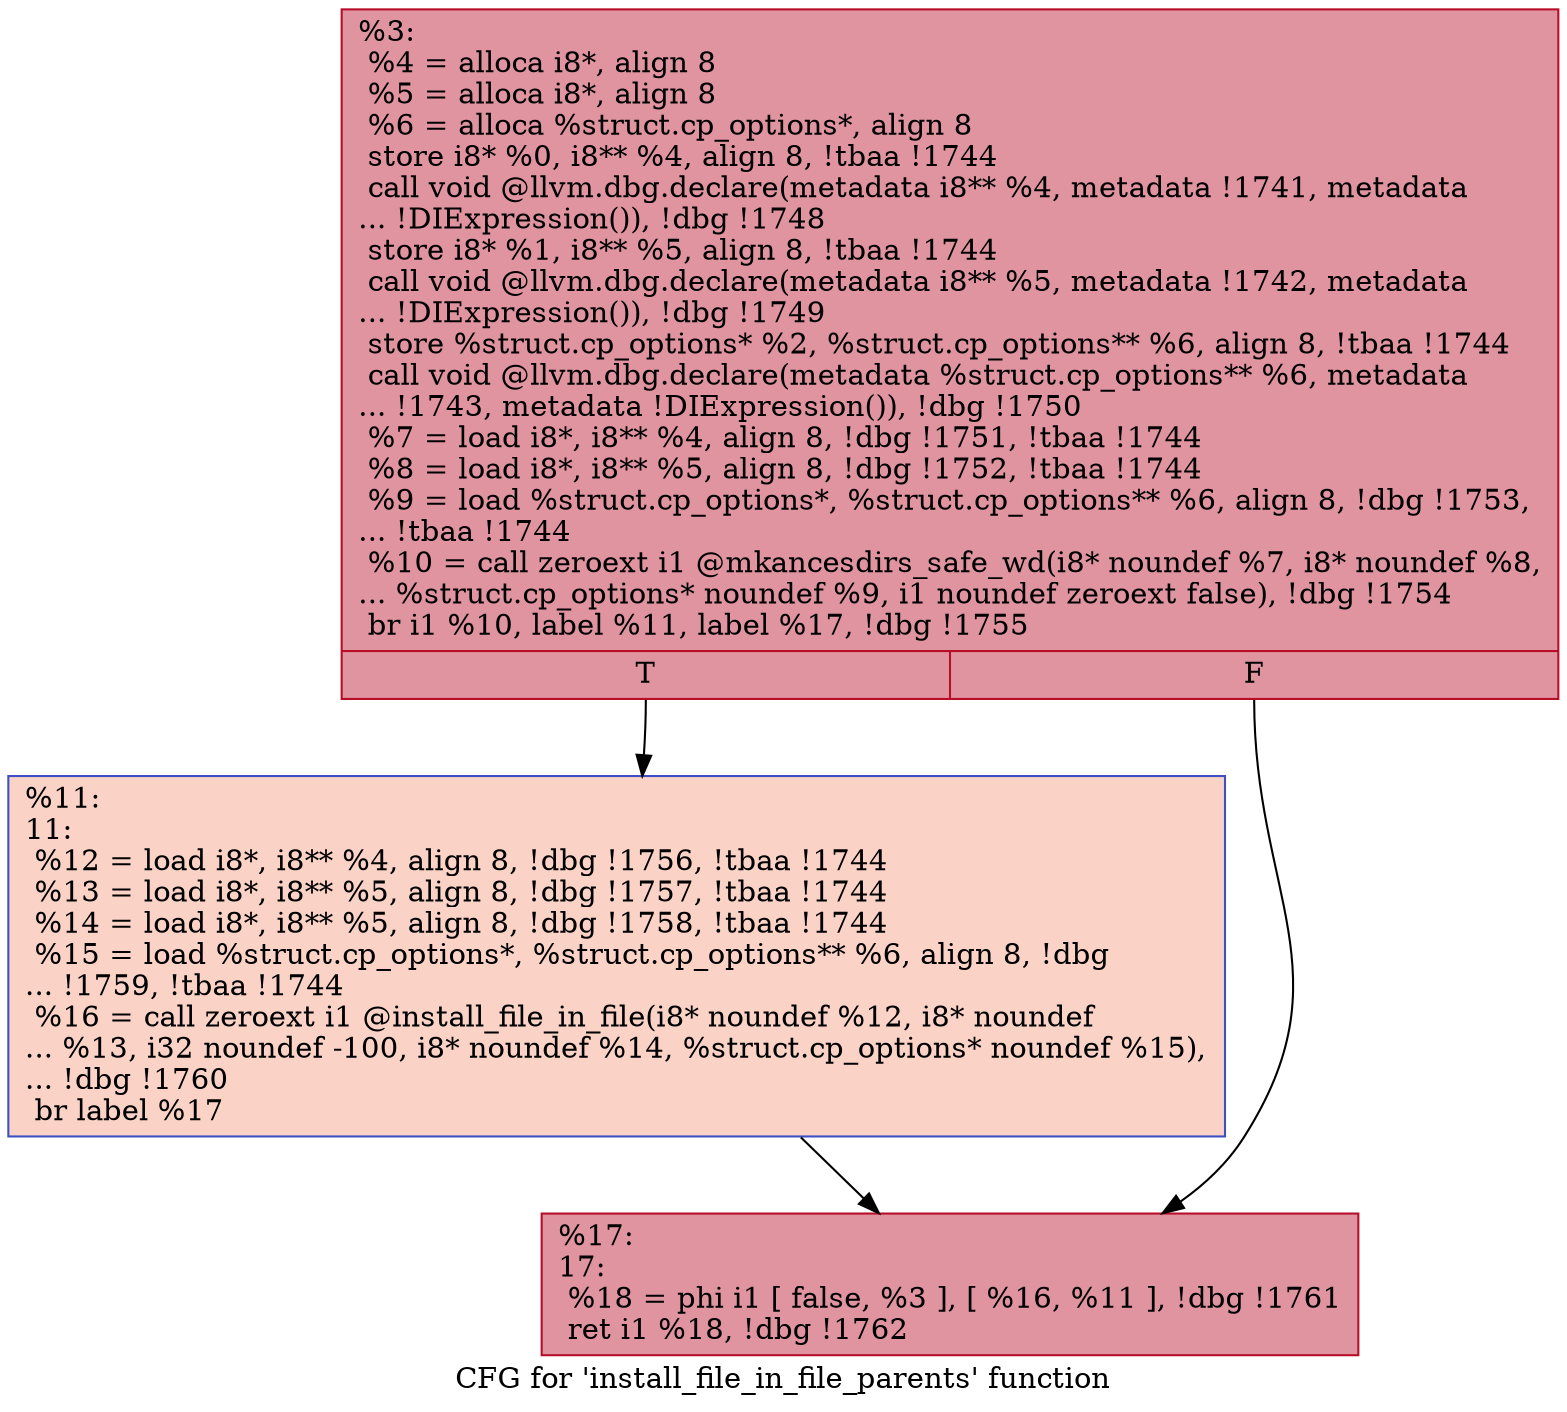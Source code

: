 digraph "CFG for 'install_file_in_file_parents' function" {
	label="CFG for 'install_file_in_file_parents' function";

	Node0x16cae00 [shape=record,color="#b70d28ff", style=filled, fillcolor="#b70d2870",label="{%3:\l  %4 = alloca i8*, align 8\l  %5 = alloca i8*, align 8\l  %6 = alloca %struct.cp_options*, align 8\l  store i8* %0, i8** %4, align 8, !tbaa !1744\l  call void @llvm.dbg.declare(metadata i8** %4, metadata !1741, metadata\l... !DIExpression()), !dbg !1748\l  store i8* %1, i8** %5, align 8, !tbaa !1744\l  call void @llvm.dbg.declare(metadata i8** %5, metadata !1742, metadata\l... !DIExpression()), !dbg !1749\l  store %struct.cp_options* %2, %struct.cp_options** %6, align 8, !tbaa !1744\l  call void @llvm.dbg.declare(metadata %struct.cp_options** %6, metadata\l... !1743, metadata !DIExpression()), !dbg !1750\l  %7 = load i8*, i8** %4, align 8, !dbg !1751, !tbaa !1744\l  %8 = load i8*, i8** %5, align 8, !dbg !1752, !tbaa !1744\l  %9 = load %struct.cp_options*, %struct.cp_options** %6, align 8, !dbg !1753,\l... !tbaa !1744\l  %10 = call zeroext i1 @mkancesdirs_safe_wd(i8* noundef %7, i8* noundef %8,\l... %struct.cp_options* noundef %9, i1 noundef zeroext false), !dbg !1754\l  br i1 %10, label %11, label %17, !dbg !1755\l|{<s0>T|<s1>F}}"];
	Node0x16cae00:s0 -> Node0x16ce160;
	Node0x16cae00:s1 -> Node0x16ce1b0;
	Node0x16ce160 [shape=record,color="#3d50c3ff", style=filled, fillcolor="#f59c7d70",label="{%11:\l11:                                               \l  %12 = load i8*, i8** %4, align 8, !dbg !1756, !tbaa !1744\l  %13 = load i8*, i8** %5, align 8, !dbg !1757, !tbaa !1744\l  %14 = load i8*, i8** %5, align 8, !dbg !1758, !tbaa !1744\l  %15 = load %struct.cp_options*, %struct.cp_options** %6, align 8, !dbg\l... !1759, !tbaa !1744\l  %16 = call zeroext i1 @install_file_in_file(i8* noundef %12, i8* noundef\l... %13, i32 noundef -100, i8* noundef %14, %struct.cp_options* noundef %15),\l... !dbg !1760\l  br label %17\l}"];
	Node0x16ce160 -> Node0x16ce1b0;
	Node0x16ce1b0 [shape=record,color="#b70d28ff", style=filled, fillcolor="#b70d2870",label="{%17:\l17:                                               \l  %18 = phi i1 [ false, %3 ], [ %16, %11 ], !dbg !1761\l  ret i1 %18, !dbg !1762\l}"];
}
